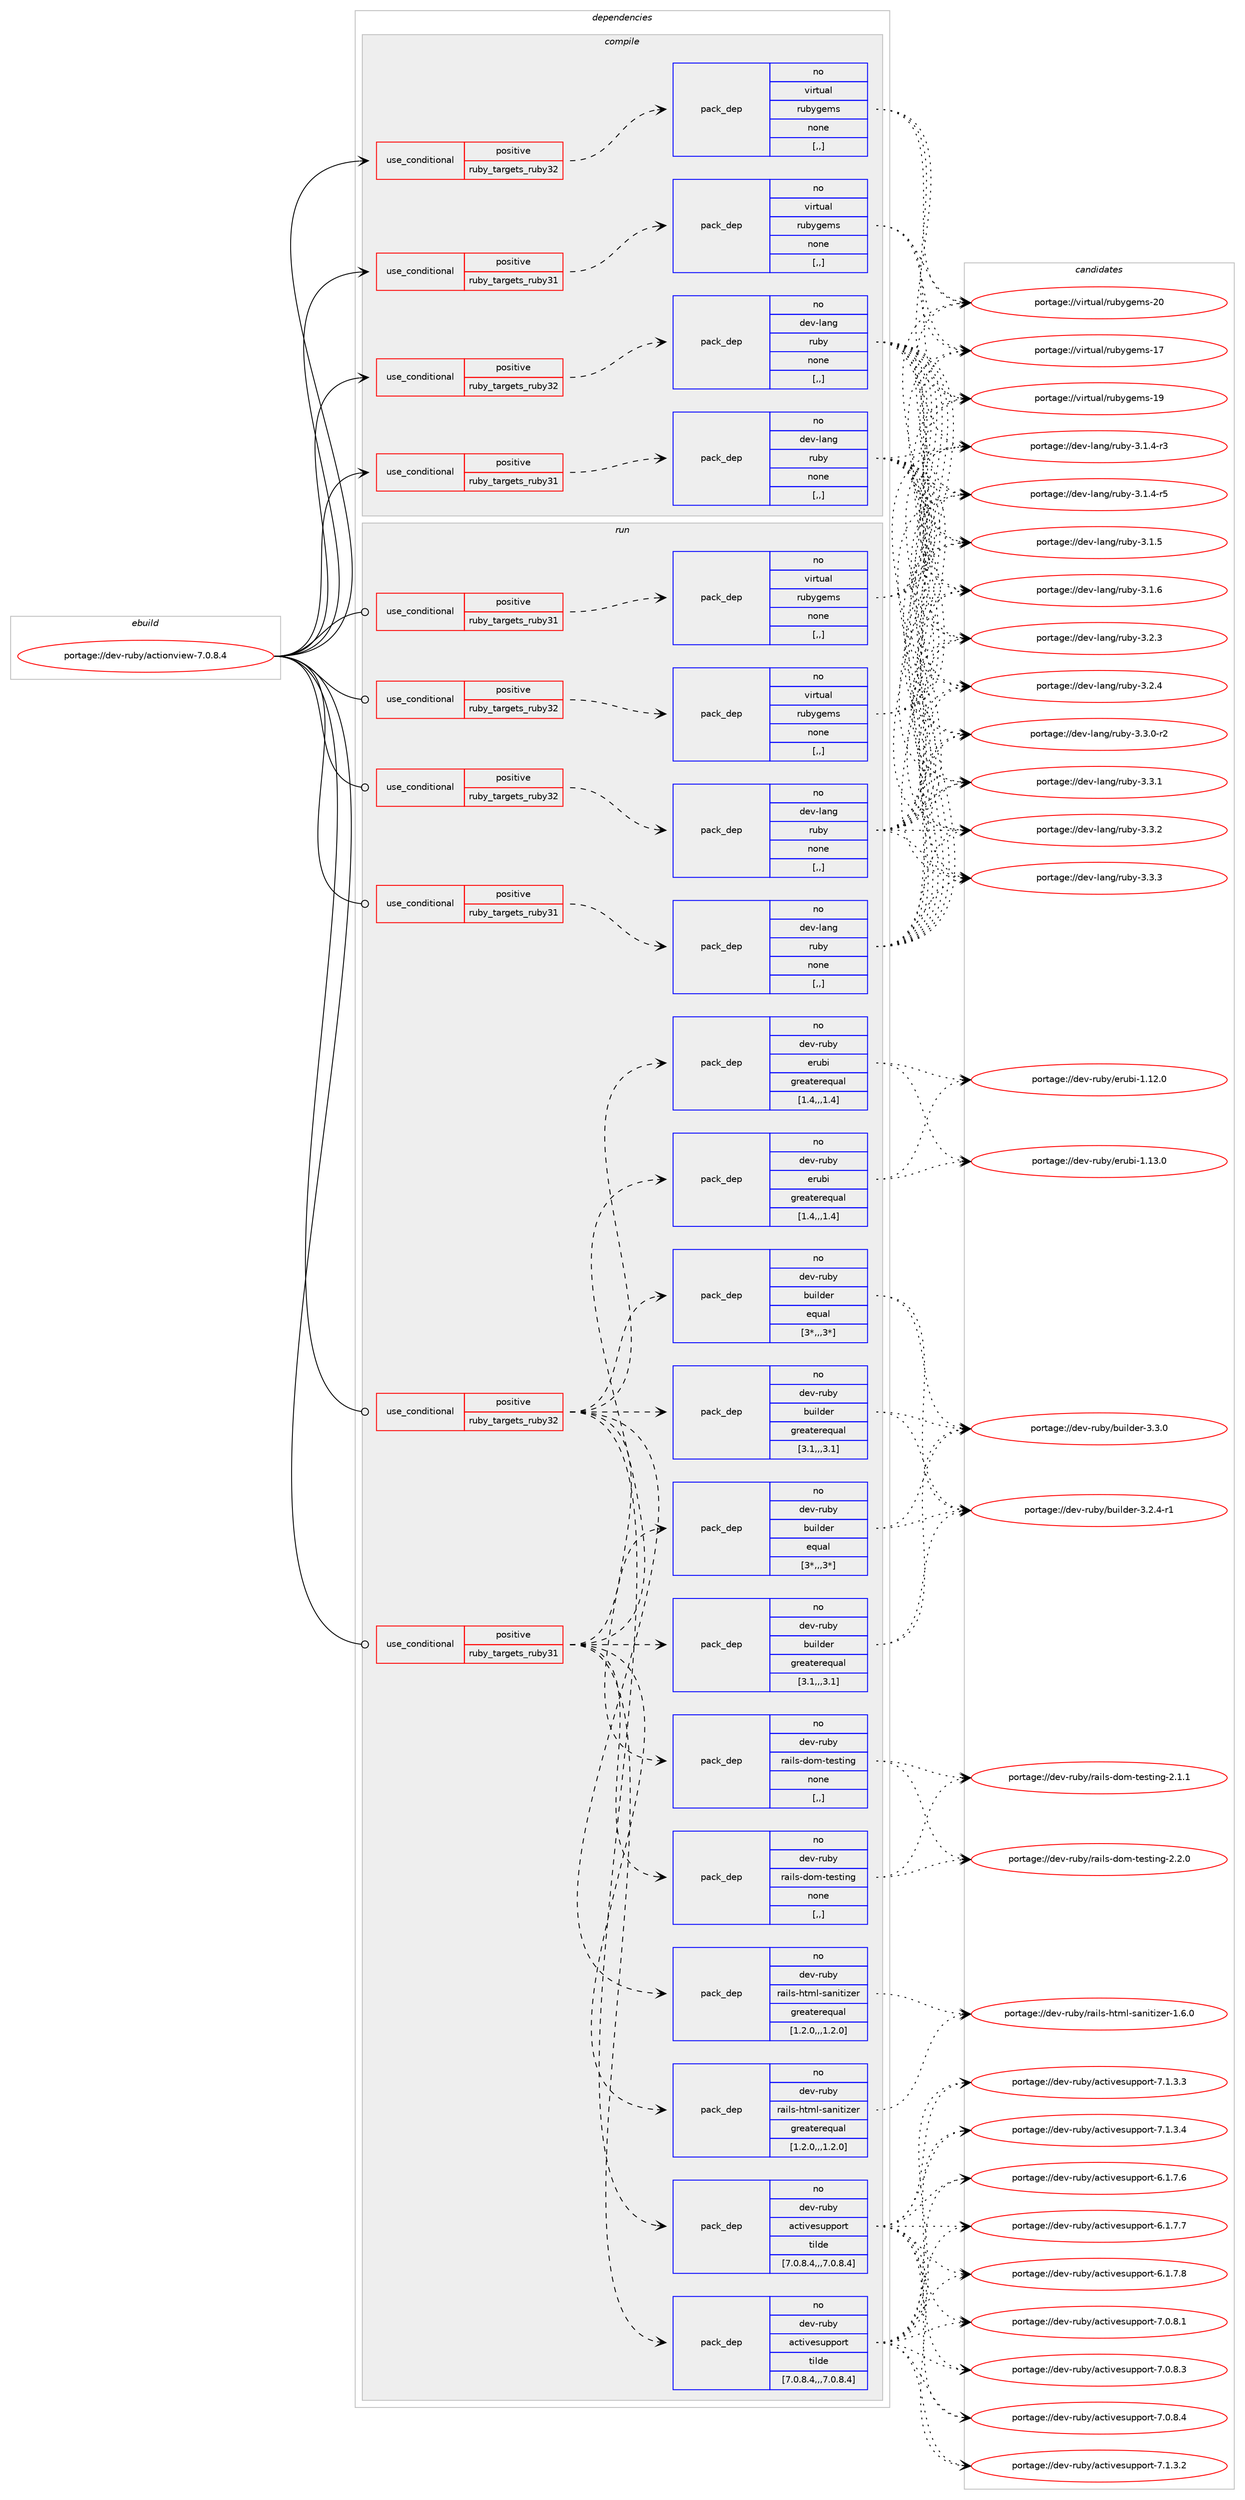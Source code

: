 digraph prolog {

# *************
# Graph options
# *************

newrank=true;
concentrate=true;
compound=true;
graph [rankdir=LR,fontname=Helvetica,fontsize=10,ranksep=1.5];#, ranksep=2.5, nodesep=0.2];
edge  [arrowhead=vee];
node  [fontname=Helvetica,fontsize=10];

# **********
# The ebuild
# **********

subgraph cluster_leftcol {
color=gray;
rank=same;
label=<<i>ebuild</i>>;
id [label="portage://dev-ruby/actionview-7.0.8.4", color=red, width=4, href="../dev-ruby/actionview-7.0.8.4.svg"];
}

# ****************
# The dependencies
# ****************

subgraph cluster_midcol {
color=gray;
label=<<i>dependencies</i>>;
subgraph cluster_compile {
fillcolor="#eeeeee";
style=filled;
label=<<i>compile</i>>;
subgraph cond42156 {
dependency170263 [label=<<TABLE BORDER="0" CELLBORDER="1" CELLSPACING="0" CELLPADDING="4"><TR><TD ROWSPAN="3" CELLPADDING="10">use_conditional</TD></TR><TR><TD>positive</TD></TR><TR><TD>ruby_targets_ruby31</TD></TR></TABLE>>, shape=none, color=red];
subgraph pack126863 {
dependency170264 [label=<<TABLE BORDER="0" CELLBORDER="1" CELLSPACING="0" CELLPADDING="4" WIDTH="220"><TR><TD ROWSPAN="6" CELLPADDING="30">pack_dep</TD></TR><TR><TD WIDTH="110">no</TD></TR><TR><TD>dev-lang</TD></TR><TR><TD>ruby</TD></TR><TR><TD>none</TD></TR><TR><TD>[,,]</TD></TR></TABLE>>, shape=none, color=blue];
}
dependency170263:e -> dependency170264:w [weight=20,style="dashed",arrowhead="vee"];
}
id:e -> dependency170263:w [weight=20,style="solid",arrowhead="vee"];
subgraph cond42157 {
dependency170265 [label=<<TABLE BORDER="0" CELLBORDER="1" CELLSPACING="0" CELLPADDING="4"><TR><TD ROWSPAN="3" CELLPADDING="10">use_conditional</TD></TR><TR><TD>positive</TD></TR><TR><TD>ruby_targets_ruby31</TD></TR></TABLE>>, shape=none, color=red];
subgraph pack126864 {
dependency170266 [label=<<TABLE BORDER="0" CELLBORDER="1" CELLSPACING="0" CELLPADDING="4" WIDTH="220"><TR><TD ROWSPAN="6" CELLPADDING="30">pack_dep</TD></TR><TR><TD WIDTH="110">no</TD></TR><TR><TD>virtual</TD></TR><TR><TD>rubygems</TD></TR><TR><TD>none</TD></TR><TR><TD>[,,]</TD></TR></TABLE>>, shape=none, color=blue];
}
dependency170265:e -> dependency170266:w [weight=20,style="dashed",arrowhead="vee"];
}
id:e -> dependency170265:w [weight=20,style="solid",arrowhead="vee"];
subgraph cond42158 {
dependency170267 [label=<<TABLE BORDER="0" CELLBORDER="1" CELLSPACING="0" CELLPADDING="4"><TR><TD ROWSPAN="3" CELLPADDING="10">use_conditional</TD></TR><TR><TD>positive</TD></TR><TR><TD>ruby_targets_ruby32</TD></TR></TABLE>>, shape=none, color=red];
subgraph pack126865 {
dependency170268 [label=<<TABLE BORDER="0" CELLBORDER="1" CELLSPACING="0" CELLPADDING="4" WIDTH="220"><TR><TD ROWSPAN="6" CELLPADDING="30">pack_dep</TD></TR><TR><TD WIDTH="110">no</TD></TR><TR><TD>dev-lang</TD></TR><TR><TD>ruby</TD></TR><TR><TD>none</TD></TR><TR><TD>[,,]</TD></TR></TABLE>>, shape=none, color=blue];
}
dependency170267:e -> dependency170268:w [weight=20,style="dashed",arrowhead="vee"];
}
id:e -> dependency170267:w [weight=20,style="solid",arrowhead="vee"];
subgraph cond42159 {
dependency170269 [label=<<TABLE BORDER="0" CELLBORDER="1" CELLSPACING="0" CELLPADDING="4"><TR><TD ROWSPAN="3" CELLPADDING="10">use_conditional</TD></TR><TR><TD>positive</TD></TR><TR><TD>ruby_targets_ruby32</TD></TR></TABLE>>, shape=none, color=red];
subgraph pack126866 {
dependency170270 [label=<<TABLE BORDER="0" CELLBORDER="1" CELLSPACING="0" CELLPADDING="4" WIDTH="220"><TR><TD ROWSPAN="6" CELLPADDING="30">pack_dep</TD></TR><TR><TD WIDTH="110">no</TD></TR><TR><TD>virtual</TD></TR><TR><TD>rubygems</TD></TR><TR><TD>none</TD></TR><TR><TD>[,,]</TD></TR></TABLE>>, shape=none, color=blue];
}
dependency170269:e -> dependency170270:w [weight=20,style="dashed",arrowhead="vee"];
}
id:e -> dependency170269:w [weight=20,style="solid",arrowhead="vee"];
}
subgraph cluster_compileandrun {
fillcolor="#eeeeee";
style=filled;
label=<<i>compile and run</i>>;
}
subgraph cluster_run {
fillcolor="#eeeeee";
style=filled;
label=<<i>run</i>>;
subgraph cond42160 {
dependency170271 [label=<<TABLE BORDER="0" CELLBORDER="1" CELLSPACING="0" CELLPADDING="4"><TR><TD ROWSPAN="3" CELLPADDING="10">use_conditional</TD></TR><TR><TD>positive</TD></TR><TR><TD>ruby_targets_ruby31</TD></TR></TABLE>>, shape=none, color=red];
subgraph pack126867 {
dependency170272 [label=<<TABLE BORDER="0" CELLBORDER="1" CELLSPACING="0" CELLPADDING="4" WIDTH="220"><TR><TD ROWSPAN="6" CELLPADDING="30">pack_dep</TD></TR><TR><TD WIDTH="110">no</TD></TR><TR><TD>dev-lang</TD></TR><TR><TD>ruby</TD></TR><TR><TD>none</TD></TR><TR><TD>[,,]</TD></TR></TABLE>>, shape=none, color=blue];
}
dependency170271:e -> dependency170272:w [weight=20,style="dashed",arrowhead="vee"];
}
id:e -> dependency170271:w [weight=20,style="solid",arrowhead="odot"];
subgraph cond42161 {
dependency170273 [label=<<TABLE BORDER="0" CELLBORDER="1" CELLSPACING="0" CELLPADDING="4"><TR><TD ROWSPAN="3" CELLPADDING="10">use_conditional</TD></TR><TR><TD>positive</TD></TR><TR><TD>ruby_targets_ruby31</TD></TR></TABLE>>, shape=none, color=red];
subgraph pack126868 {
dependency170274 [label=<<TABLE BORDER="0" CELLBORDER="1" CELLSPACING="0" CELLPADDING="4" WIDTH="220"><TR><TD ROWSPAN="6" CELLPADDING="30">pack_dep</TD></TR><TR><TD WIDTH="110">no</TD></TR><TR><TD>dev-ruby</TD></TR><TR><TD>activesupport</TD></TR><TR><TD>tilde</TD></TR><TR><TD>[7.0.8.4,,,7.0.8.4]</TD></TR></TABLE>>, shape=none, color=blue];
}
dependency170273:e -> dependency170274:w [weight=20,style="dashed",arrowhead="vee"];
subgraph pack126869 {
dependency170275 [label=<<TABLE BORDER="0" CELLBORDER="1" CELLSPACING="0" CELLPADDING="4" WIDTH="220"><TR><TD ROWSPAN="6" CELLPADDING="30">pack_dep</TD></TR><TR><TD WIDTH="110">no</TD></TR><TR><TD>dev-ruby</TD></TR><TR><TD>builder</TD></TR><TR><TD>greaterequal</TD></TR><TR><TD>[3.1,,,3.1]</TD></TR></TABLE>>, shape=none, color=blue];
}
dependency170273:e -> dependency170275:w [weight=20,style="dashed",arrowhead="vee"];
subgraph pack126870 {
dependency170276 [label=<<TABLE BORDER="0" CELLBORDER="1" CELLSPACING="0" CELLPADDING="4" WIDTH="220"><TR><TD ROWSPAN="6" CELLPADDING="30">pack_dep</TD></TR><TR><TD WIDTH="110">no</TD></TR><TR><TD>dev-ruby</TD></TR><TR><TD>builder</TD></TR><TR><TD>equal</TD></TR><TR><TD>[3*,,,3*]</TD></TR></TABLE>>, shape=none, color=blue];
}
dependency170273:e -> dependency170276:w [weight=20,style="dashed",arrowhead="vee"];
subgraph pack126871 {
dependency170277 [label=<<TABLE BORDER="0" CELLBORDER="1" CELLSPACING="0" CELLPADDING="4" WIDTH="220"><TR><TD ROWSPAN="6" CELLPADDING="30">pack_dep</TD></TR><TR><TD WIDTH="110">no</TD></TR><TR><TD>dev-ruby</TD></TR><TR><TD>erubi</TD></TR><TR><TD>greaterequal</TD></TR><TR><TD>[1.4,,,1.4]</TD></TR></TABLE>>, shape=none, color=blue];
}
dependency170273:e -> dependency170277:w [weight=20,style="dashed",arrowhead="vee"];
subgraph pack126872 {
dependency170278 [label=<<TABLE BORDER="0" CELLBORDER="1" CELLSPACING="0" CELLPADDING="4" WIDTH="220"><TR><TD ROWSPAN="6" CELLPADDING="30">pack_dep</TD></TR><TR><TD WIDTH="110">no</TD></TR><TR><TD>dev-ruby</TD></TR><TR><TD>rails-html-sanitizer</TD></TR><TR><TD>greaterequal</TD></TR><TR><TD>[1.2.0,,,1.2.0]</TD></TR></TABLE>>, shape=none, color=blue];
}
dependency170273:e -> dependency170278:w [weight=20,style="dashed",arrowhead="vee"];
subgraph pack126873 {
dependency170279 [label=<<TABLE BORDER="0" CELLBORDER="1" CELLSPACING="0" CELLPADDING="4" WIDTH="220"><TR><TD ROWSPAN="6" CELLPADDING="30">pack_dep</TD></TR><TR><TD WIDTH="110">no</TD></TR><TR><TD>dev-ruby</TD></TR><TR><TD>rails-dom-testing</TD></TR><TR><TD>none</TD></TR><TR><TD>[,,]</TD></TR></TABLE>>, shape=none, color=blue];
}
dependency170273:e -> dependency170279:w [weight=20,style="dashed",arrowhead="vee"];
}
id:e -> dependency170273:w [weight=20,style="solid",arrowhead="odot"];
subgraph cond42162 {
dependency170280 [label=<<TABLE BORDER="0" CELLBORDER="1" CELLSPACING="0" CELLPADDING="4"><TR><TD ROWSPAN="3" CELLPADDING="10">use_conditional</TD></TR><TR><TD>positive</TD></TR><TR><TD>ruby_targets_ruby31</TD></TR></TABLE>>, shape=none, color=red];
subgraph pack126874 {
dependency170281 [label=<<TABLE BORDER="0" CELLBORDER="1" CELLSPACING="0" CELLPADDING="4" WIDTH="220"><TR><TD ROWSPAN="6" CELLPADDING="30">pack_dep</TD></TR><TR><TD WIDTH="110">no</TD></TR><TR><TD>virtual</TD></TR><TR><TD>rubygems</TD></TR><TR><TD>none</TD></TR><TR><TD>[,,]</TD></TR></TABLE>>, shape=none, color=blue];
}
dependency170280:e -> dependency170281:w [weight=20,style="dashed",arrowhead="vee"];
}
id:e -> dependency170280:w [weight=20,style="solid",arrowhead="odot"];
subgraph cond42163 {
dependency170282 [label=<<TABLE BORDER="0" CELLBORDER="1" CELLSPACING="0" CELLPADDING="4"><TR><TD ROWSPAN="3" CELLPADDING="10">use_conditional</TD></TR><TR><TD>positive</TD></TR><TR><TD>ruby_targets_ruby32</TD></TR></TABLE>>, shape=none, color=red];
subgraph pack126875 {
dependency170283 [label=<<TABLE BORDER="0" CELLBORDER="1" CELLSPACING="0" CELLPADDING="4" WIDTH="220"><TR><TD ROWSPAN="6" CELLPADDING="30">pack_dep</TD></TR><TR><TD WIDTH="110">no</TD></TR><TR><TD>dev-lang</TD></TR><TR><TD>ruby</TD></TR><TR><TD>none</TD></TR><TR><TD>[,,]</TD></TR></TABLE>>, shape=none, color=blue];
}
dependency170282:e -> dependency170283:w [weight=20,style="dashed",arrowhead="vee"];
}
id:e -> dependency170282:w [weight=20,style="solid",arrowhead="odot"];
subgraph cond42164 {
dependency170284 [label=<<TABLE BORDER="0" CELLBORDER="1" CELLSPACING="0" CELLPADDING="4"><TR><TD ROWSPAN="3" CELLPADDING="10">use_conditional</TD></TR><TR><TD>positive</TD></TR><TR><TD>ruby_targets_ruby32</TD></TR></TABLE>>, shape=none, color=red];
subgraph pack126876 {
dependency170285 [label=<<TABLE BORDER="0" CELLBORDER="1" CELLSPACING="0" CELLPADDING="4" WIDTH="220"><TR><TD ROWSPAN="6" CELLPADDING="30">pack_dep</TD></TR><TR><TD WIDTH="110">no</TD></TR><TR><TD>dev-ruby</TD></TR><TR><TD>activesupport</TD></TR><TR><TD>tilde</TD></TR><TR><TD>[7.0.8.4,,,7.0.8.4]</TD></TR></TABLE>>, shape=none, color=blue];
}
dependency170284:e -> dependency170285:w [weight=20,style="dashed",arrowhead="vee"];
subgraph pack126877 {
dependency170286 [label=<<TABLE BORDER="0" CELLBORDER="1" CELLSPACING="0" CELLPADDING="4" WIDTH="220"><TR><TD ROWSPAN="6" CELLPADDING="30">pack_dep</TD></TR><TR><TD WIDTH="110">no</TD></TR><TR><TD>dev-ruby</TD></TR><TR><TD>builder</TD></TR><TR><TD>greaterequal</TD></TR><TR><TD>[3.1,,,3.1]</TD></TR></TABLE>>, shape=none, color=blue];
}
dependency170284:e -> dependency170286:w [weight=20,style="dashed",arrowhead="vee"];
subgraph pack126878 {
dependency170287 [label=<<TABLE BORDER="0" CELLBORDER="1" CELLSPACING="0" CELLPADDING="4" WIDTH="220"><TR><TD ROWSPAN="6" CELLPADDING="30">pack_dep</TD></TR><TR><TD WIDTH="110">no</TD></TR><TR><TD>dev-ruby</TD></TR><TR><TD>builder</TD></TR><TR><TD>equal</TD></TR><TR><TD>[3*,,,3*]</TD></TR></TABLE>>, shape=none, color=blue];
}
dependency170284:e -> dependency170287:w [weight=20,style="dashed",arrowhead="vee"];
subgraph pack126879 {
dependency170288 [label=<<TABLE BORDER="0" CELLBORDER="1" CELLSPACING="0" CELLPADDING="4" WIDTH="220"><TR><TD ROWSPAN="6" CELLPADDING="30">pack_dep</TD></TR><TR><TD WIDTH="110">no</TD></TR><TR><TD>dev-ruby</TD></TR><TR><TD>erubi</TD></TR><TR><TD>greaterequal</TD></TR><TR><TD>[1.4,,,1.4]</TD></TR></TABLE>>, shape=none, color=blue];
}
dependency170284:e -> dependency170288:w [weight=20,style="dashed",arrowhead="vee"];
subgraph pack126880 {
dependency170289 [label=<<TABLE BORDER="0" CELLBORDER="1" CELLSPACING="0" CELLPADDING="4" WIDTH="220"><TR><TD ROWSPAN="6" CELLPADDING="30">pack_dep</TD></TR><TR><TD WIDTH="110">no</TD></TR><TR><TD>dev-ruby</TD></TR><TR><TD>rails-html-sanitizer</TD></TR><TR><TD>greaterequal</TD></TR><TR><TD>[1.2.0,,,1.2.0]</TD></TR></TABLE>>, shape=none, color=blue];
}
dependency170284:e -> dependency170289:w [weight=20,style="dashed",arrowhead="vee"];
subgraph pack126881 {
dependency170290 [label=<<TABLE BORDER="0" CELLBORDER="1" CELLSPACING="0" CELLPADDING="4" WIDTH="220"><TR><TD ROWSPAN="6" CELLPADDING="30">pack_dep</TD></TR><TR><TD WIDTH="110">no</TD></TR><TR><TD>dev-ruby</TD></TR><TR><TD>rails-dom-testing</TD></TR><TR><TD>none</TD></TR><TR><TD>[,,]</TD></TR></TABLE>>, shape=none, color=blue];
}
dependency170284:e -> dependency170290:w [weight=20,style="dashed",arrowhead="vee"];
}
id:e -> dependency170284:w [weight=20,style="solid",arrowhead="odot"];
subgraph cond42165 {
dependency170291 [label=<<TABLE BORDER="0" CELLBORDER="1" CELLSPACING="0" CELLPADDING="4"><TR><TD ROWSPAN="3" CELLPADDING="10">use_conditional</TD></TR><TR><TD>positive</TD></TR><TR><TD>ruby_targets_ruby32</TD></TR></TABLE>>, shape=none, color=red];
subgraph pack126882 {
dependency170292 [label=<<TABLE BORDER="0" CELLBORDER="1" CELLSPACING="0" CELLPADDING="4" WIDTH="220"><TR><TD ROWSPAN="6" CELLPADDING="30">pack_dep</TD></TR><TR><TD WIDTH="110">no</TD></TR><TR><TD>virtual</TD></TR><TR><TD>rubygems</TD></TR><TR><TD>none</TD></TR><TR><TD>[,,]</TD></TR></TABLE>>, shape=none, color=blue];
}
dependency170291:e -> dependency170292:w [weight=20,style="dashed",arrowhead="vee"];
}
id:e -> dependency170291:w [weight=20,style="solid",arrowhead="odot"];
}
}

# **************
# The candidates
# **************

subgraph cluster_choices {
rank=same;
color=gray;
label=<<i>candidates</i>>;

subgraph choice126863 {
color=black;
nodesep=1;
choice100101118451089711010347114117981214551464946524511451 [label="portage://dev-lang/ruby-3.1.4-r3", color=red, width=4,href="../dev-lang/ruby-3.1.4-r3.svg"];
choice100101118451089711010347114117981214551464946524511453 [label="portage://dev-lang/ruby-3.1.4-r5", color=red, width=4,href="../dev-lang/ruby-3.1.4-r5.svg"];
choice10010111845108971101034711411798121455146494653 [label="portage://dev-lang/ruby-3.1.5", color=red, width=4,href="../dev-lang/ruby-3.1.5.svg"];
choice10010111845108971101034711411798121455146494654 [label="portage://dev-lang/ruby-3.1.6", color=red, width=4,href="../dev-lang/ruby-3.1.6.svg"];
choice10010111845108971101034711411798121455146504651 [label="portage://dev-lang/ruby-3.2.3", color=red, width=4,href="../dev-lang/ruby-3.2.3.svg"];
choice10010111845108971101034711411798121455146504652 [label="portage://dev-lang/ruby-3.2.4", color=red, width=4,href="../dev-lang/ruby-3.2.4.svg"];
choice100101118451089711010347114117981214551465146484511450 [label="portage://dev-lang/ruby-3.3.0-r2", color=red, width=4,href="../dev-lang/ruby-3.3.0-r2.svg"];
choice10010111845108971101034711411798121455146514649 [label="portage://dev-lang/ruby-3.3.1", color=red, width=4,href="../dev-lang/ruby-3.3.1.svg"];
choice10010111845108971101034711411798121455146514650 [label="portage://dev-lang/ruby-3.3.2", color=red, width=4,href="../dev-lang/ruby-3.3.2.svg"];
choice10010111845108971101034711411798121455146514651 [label="portage://dev-lang/ruby-3.3.3", color=red, width=4,href="../dev-lang/ruby-3.3.3.svg"];
dependency170264:e -> choice100101118451089711010347114117981214551464946524511451:w [style=dotted,weight="100"];
dependency170264:e -> choice100101118451089711010347114117981214551464946524511453:w [style=dotted,weight="100"];
dependency170264:e -> choice10010111845108971101034711411798121455146494653:w [style=dotted,weight="100"];
dependency170264:e -> choice10010111845108971101034711411798121455146494654:w [style=dotted,weight="100"];
dependency170264:e -> choice10010111845108971101034711411798121455146504651:w [style=dotted,weight="100"];
dependency170264:e -> choice10010111845108971101034711411798121455146504652:w [style=dotted,weight="100"];
dependency170264:e -> choice100101118451089711010347114117981214551465146484511450:w [style=dotted,weight="100"];
dependency170264:e -> choice10010111845108971101034711411798121455146514649:w [style=dotted,weight="100"];
dependency170264:e -> choice10010111845108971101034711411798121455146514650:w [style=dotted,weight="100"];
dependency170264:e -> choice10010111845108971101034711411798121455146514651:w [style=dotted,weight="100"];
}
subgraph choice126864 {
color=black;
nodesep=1;
choice118105114116117971084711411798121103101109115454955 [label="portage://virtual/rubygems-17", color=red, width=4,href="../virtual/rubygems-17.svg"];
choice118105114116117971084711411798121103101109115454957 [label="portage://virtual/rubygems-19", color=red, width=4,href="../virtual/rubygems-19.svg"];
choice118105114116117971084711411798121103101109115455048 [label="portage://virtual/rubygems-20", color=red, width=4,href="../virtual/rubygems-20.svg"];
dependency170266:e -> choice118105114116117971084711411798121103101109115454955:w [style=dotted,weight="100"];
dependency170266:e -> choice118105114116117971084711411798121103101109115454957:w [style=dotted,weight="100"];
dependency170266:e -> choice118105114116117971084711411798121103101109115455048:w [style=dotted,weight="100"];
}
subgraph choice126865 {
color=black;
nodesep=1;
choice100101118451089711010347114117981214551464946524511451 [label="portage://dev-lang/ruby-3.1.4-r3", color=red, width=4,href="../dev-lang/ruby-3.1.4-r3.svg"];
choice100101118451089711010347114117981214551464946524511453 [label="portage://dev-lang/ruby-3.1.4-r5", color=red, width=4,href="../dev-lang/ruby-3.1.4-r5.svg"];
choice10010111845108971101034711411798121455146494653 [label="portage://dev-lang/ruby-3.1.5", color=red, width=4,href="../dev-lang/ruby-3.1.5.svg"];
choice10010111845108971101034711411798121455146494654 [label="portage://dev-lang/ruby-3.1.6", color=red, width=4,href="../dev-lang/ruby-3.1.6.svg"];
choice10010111845108971101034711411798121455146504651 [label="portage://dev-lang/ruby-3.2.3", color=red, width=4,href="../dev-lang/ruby-3.2.3.svg"];
choice10010111845108971101034711411798121455146504652 [label="portage://dev-lang/ruby-3.2.4", color=red, width=4,href="../dev-lang/ruby-3.2.4.svg"];
choice100101118451089711010347114117981214551465146484511450 [label="portage://dev-lang/ruby-3.3.0-r2", color=red, width=4,href="../dev-lang/ruby-3.3.0-r2.svg"];
choice10010111845108971101034711411798121455146514649 [label="portage://dev-lang/ruby-3.3.1", color=red, width=4,href="../dev-lang/ruby-3.3.1.svg"];
choice10010111845108971101034711411798121455146514650 [label="portage://dev-lang/ruby-3.3.2", color=red, width=4,href="../dev-lang/ruby-3.3.2.svg"];
choice10010111845108971101034711411798121455146514651 [label="portage://dev-lang/ruby-3.3.3", color=red, width=4,href="../dev-lang/ruby-3.3.3.svg"];
dependency170268:e -> choice100101118451089711010347114117981214551464946524511451:w [style=dotted,weight="100"];
dependency170268:e -> choice100101118451089711010347114117981214551464946524511453:w [style=dotted,weight="100"];
dependency170268:e -> choice10010111845108971101034711411798121455146494653:w [style=dotted,weight="100"];
dependency170268:e -> choice10010111845108971101034711411798121455146494654:w [style=dotted,weight="100"];
dependency170268:e -> choice10010111845108971101034711411798121455146504651:w [style=dotted,weight="100"];
dependency170268:e -> choice10010111845108971101034711411798121455146504652:w [style=dotted,weight="100"];
dependency170268:e -> choice100101118451089711010347114117981214551465146484511450:w [style=dotted,weight="100"];
dependency170268:e -> choice10010111845108971101034711411798121455146514649:w [style=dotted,weight="100"];
dependency170268:e -> choice10010111845108971101034711411798121455146514650:w [style=dotted,weight="100"];
dependency170268:e -> choice10010111845108971101034711411798121455146514651:w [style=dotted,weight="100"];
}
subgraph choice126866 {
color=black;
nodesep=1;
choice118105114116117971084711411798121103101109115454955 [label="portage://virtual/rubygems-17", color=red, width=4,href="../virtual/rubygems-17.svg"];
choice118105114116117971084711411798121103101109115454957 [label="portage://virtual/rubygems-19", color=red, width=4,href="../virtual/rubygems-19.svg"];
choice118105114116117971084711411798121103101109115455048 [label="portage://virtual/rubygems-20", color=red, width=4,href="../virtual/rubygems-20.svg"];
dependency170270:e -> choice118105114116117971084711411798121103101109115454955:w [style=dotted,weight="100"];
dependency170270:e -> choice118105114116117971084711411798121103101109115454957:w [style=dotted,weight="100"];
dependency170270:e -> choice118105114116117971084711411798121103101109115455048:w [style=dotted,weight="100"];
}
subgraph choice126867 {
color=black;
nodesep=1;
choice100101118451089711010347114117981214551464946524511451 [label="portage://dev-lang/ruby-3.1.4-r3", color=red, width=4,href="../dev-lang/ruby-3.1.4-r3.svg"];
choice100101118451089711010347114117981214551464946524511453 [label="portage://dev-lang/ruby-3.1.4-r5", color=red, width=4,href="../dev-lang/ruby-3.1.4-r5.svg"];
choice10010111845108971101034711411798121455146494653 [label="portage://dev-lang/ruby-3.1.5", color=red, width=4,href="../dev-lang/ruby-3.1.5.svg"];
choice10010111845108971101034711411798121455146494654 [label="portage://dev-lang/ruby-3.1.6", color=red, width=4,href="../dev-lang/ruby-3.1.6.svg"];
choice10010111845108971101034711411798121455146504651 [label="portage://dev-lang/ruby-3.2.3", color=red, width=4,href="../dev-lang/ruby-3.2.3.svg"];
choice10010111845108971101034711411798121455146504652 [label="portage://dev-lang/ruby-3.2.4", color=red, width=4,href="../dev-lang/ruby-3.2.4.svg"];
choice100101118451089711010347114117981214551465146484511450 [label="portage://dev-lang/ruby-3.3.0-r2", color=red, width=4,href="../dev-lang/ruby-3.3.0-r2.svg"];
choice10010111845108971101034711411798121455146514649 [label="portage://dev-lang/ruby-3.3.1", color=red, width=4,href="../dev-lang/ruby-3.3.1.svg"];
choice10010111845108971101034711411798121455146514650 [label="portage://dev-lang/ruby-3.3.2", color=red, width=4,href="../dev-lang/ruby-3.3.2.svg"];
choice10010111845108971101034711411798121455146514651 [label="portage://dev-lang/ruby-3.3.3", color=red, width=4,href="../dev-lang/ruby-3.3.3.svg"];
dependency170272:e -> choice100101118451089711010347114117981214551464946524511451:w [style=dotted,weight="100"];
dependency170272:e -> choice100101118451089711010347114117981214551464946524511453:w [style=dotted,weight="100"];
dependency170272:e -> choice10010111845108971101034711411798121455146494653:w [style=dotted,weight="100"];
dependency170272:e -> choice10010111845108971101034711411798121455146494654:w [style=dotted,weight="100"];
dependency170272:e -> choice10010111845108971101034711411798121455146504651:w [style=dotted,weight="100"];
dependency170272:e -> choice10010111845108971101034711411798121455146504652:w [style=dotted,weight="100"];
dependency170272:e -> choice100101118451089711010347114117981214551465146484511450:w [style=dotted,weight="100"];
dependency170272:e -> choice10010111845108971101034711411798121455146514649:w [style=dotted,weight="100"];
dependency170272:e -> choice10010111845108971101034711411798121455146514650:w [style=dotted,weight="100"];
dependency170272:e -> choice10010111845108971101034711411798121455146514651:w [style=dotted,weight="100"];
}
subgraph choice126868 {
color=black;
nodesep=1;
choice10010111845114117981214797991161051181011151171121121111141164554464946554654 [label="portage://dev-ruby/activesupport-6.1.7.6", color=red, width=4,href="../dev-ruby/activesupport-6.1.7.6.svg"];
choice10010111845114117981214797991161051181011151171121121111141164554464946554655 [label="portage://dev-ruby/activesupport-6.1.7.7", color=red, width=4,href="../dev-ruby/activesupport-6.1.7.7.svg"];
choice10010111845114117981214797991161051181011151171121121111141164554464946554656 [label="portage://dev-ruby/activesupport-6.1.7.8", color=red, width=4,href="../dev-ruby/activesupport-6.1.7.8.svg"];
choice10010111845114117981214797991161051181011151171121121111141164555464846564649 [label="portage://dev-ruby/activesupport-7.0.8.1", color=red, width=4,href="../dev-ruby/activesupport-7.0.8.1.svg"];
choice10010111845114117981214797991161051181011151171121121111141164555464846564651 [label="portage://dev-ruby/activesupport-7.0.8.3", color=red, width=4,href="../dev-ruby/activesupport-7.0.8.3.svg"];
choice10010111845114117981214797991161051181011151171121121111141164555464846564652 [label="portage://dev-ruby/activesupport-7.0.8.4", color=red, width=4,href="../dev-ruby/activesupport-7.0.8.4.svg"];
choice10010111845114117981214797991161051181011151171121121111141164555464946514650 [label="portage://dev-ruby/activesupport-7.1.3.2", color=red, width=4,href="../dev-ruby/activesupport-7.1.3.2.svg"];
choice10010111845114117981214797991161051181011151171121121111141164555464946514651 [label="portage://dev-ruby/activesupport-7.1.3.3", color=red, width=4,href="../dev-ruby/activesupport-7.1.3.3.svg"];
choice10010111845114117981214797991161051181011151171121121111141164555464946514652 [label="portage://dev-ruby/activesupport-7.1.3.4", color=red, width=4,href="../dev-ruby/activesupport-7.1.3.4.svg"];
dependency170274:e -> choice10010111845114117981214797991161051181011151171121121111141164554464946554654:w [style=dotted,weight="100"];
dependency170274:e -> choice10010111845114117981214797991161051181011151171121121111141164554464946554655:w [style=dotted,weight="100"];
dependency170274:e -> choice10010111845114117981214797991161051181011151171121121111141164554464946554656:w [style=dotted,weight="100"];
dependency170274:e -> choice10010111845114117981214797991161051181011151171121121111141164555464846564649:w [style=dotted,weight="100"];
dependency170274:e -> choice10010111845114117981214797991161051181011151171121121111141164555464846564651:w [style=dotted,weight="100"];
dependency170274:e -> choice10010111845114117981214797991161051181011151171121121111141164555464846564652:w [style=dotted,weight="100"];
dependency170274:e -> choice10010111845114117981214797991161051181011151171121121111141164555464946514650:w [style=dotted,weight="100"];
dependency170274:e -> choice10010111845114117981214797991161051181011151171121121111141164555464946514651:w [style=dotted,weight="100"];
dependency170274:e -> choice10010111845114117981214797991161051181011151171121121111141164555464946514652:w [style=dotted,weight="100"];
}
subgraph choice126869 {
color=black;
nodesep=1;
choice100101118451141179812147981171051081001011144551465046524511449 [label="portage://dev-ruby/builder-3.2.4-r1", color=red, width=4,href="../dev-ruby/builder-3.2.4-r1.svg"];
choice10010111845114117981214798117105108100101114455146514648 [label="portage://dev-ruby/builder-3.3.0", color=red, width=4,href="../dev-ruby/builder-3.3.0.svg"];
dependency170275:e -> choice100101118451141179812147981171051081001011144551465046524511449:w [style=dotted,weight="100"];
dependency170275:e -> choice10010111845114117981214798117105108100101114455146514648:w [style=dotted,weight="100"];
}
subgraph choice126870 {
color=black;
nodesep=1;
choice100101118451141179812147981171051081001011144551465046524511449 [label="portage://dev-ruby/builder-3.2.4-r1", color=red, width=4,href="../dev-ruby/builder-3.2.4-r1.svg"];
choice10010111845114117981214798117105108100101114455146514648 [label="portage://dev-ruby/builder-3.3.0", color=red, width=4,href="../dev-ruby/builder-3.3.0.svg"];
dependency170276:e -> choice100101118451141179812147981171051081001011144551465046524511449:w [style=dotted,weight="100"];
dependency170276:e -> choice10010111845114117981214798117105108100101114455146514648:w [style=dotted,weight="100"];
}
subgraph choice126871 {
color=black;
nodesep=1;
choice1001011184511411798121471011141179810545494649504648 [label="portage://dev-ruby/erubi-1.12.0", color=red, width=4,href="../dev-ruby/erubi-1.12.0.svg"];
choice1001011184511411798121471011141179810545494649514648 [label="portage://dev-ruby/erubi-1.13.0", color=red, width=4,href="../dev-ruby/erubi-1.13.0.svg"];
dependency170277:e -> choice1001011184511411798121471011141179810545494649504648:w [style=dotted,weight="100"];
dependency170277:e -> choice1001011184511411798121471011141179810545494649514648:w [style=dotted,weight="100"];
}
subgraph choice126872 {
color=black;
nodesep=1;
choice10010111845114117981214711497105108115451041161091084511597110105116105122101114454946544648 [label="portage://dev-ruby/rails-html-sanitizer-1.6.0", color=red, width=4,href="../dev-ruby/rails-html-sanitizer-1.6.0.svg"];
dependency170278:e -> choice10010111845114117981214711497105108115451041161091084511597110105116105122101114454946544648:w [style=dotted,weight="100"];
}
subgraph choice126873 {
color=black;
nodesep=1;
choice100101118451141179812147114971051081154510011110945116101115116105110103455046494649 [label="portage://dev-ruby/rails-dom-testing-2.1.1", color=red, width=4,href="../dev-ruby/rails-dom-testing-2.1.1.svg"];
choice100101118451141179812147114971051081154510011110945116101115116105110103455046504648 [label="portage://dev-ruby/rails-dom-testing-2.2.0", color=red, width=4,href="../dev-ruby/rails-dom-testing-2.2.0.svg"];
dependency170279:e -> choice100101118451141179812147114971051081154510011110945116101115116105110103455046494649:w [style=dotted,weight="100"];
dependency170279:e -> choice100101118451141179812147114971051081154510011110945116101115116105110103455046504648:w [style=dotted,weight="100"];
}
subgraph choice126874 {
color=black;
nodesep=1;
choice118105114116117971084711411798121103101109115454955 [label="portage://virtual/rubygems-17", color=red, width=4,href="../virtual/rubygems-17.svg"];
choice118105114116117971084711411798121103101109115454957 [label="portage://virtual/rubygems-19", color=red, width=4,href="../virtual/rubygems-19.svg"];
choice118105114116117971084711411798121103101109115455048 [label="portage://virtual/rubygems-20", color=red, width=4,href="../virtual/rubygems-20.svg"];
dependency170281:e -> choice118105114116117971084711411798121103101109115454955:w [style=dotted,weight="100"];
dependency170281:e -> choice118105114116117971084711411798121103101109115454957:w [style=dotted,weight="100"];
dependency170281:e -> choice118105114116117971084711411798121103101109115455048:w [style=dotted,weight="100"];
}
subgraph choice126875 {
color=black;
nodesep=1;
choice100101118451089711010347114117981214551464946524511451 [label="portage://dev-lang/ruby-3.1.4-r3", color=red, width=4,href="../dev-lang/ruby-3.1.4-r3.svg"];
choice100101118451089711010347114117981214551464946524511453 [label="portage://dev-lang/ruby-3.1.4-r5", color=red, width=4,href="../dev-lang/ruby-3.1.4-r5.svg"];
choice10010111845108971101034711411798121455146494653 [label="portage://dev-lang/ruby-3.1.5", color=red, width=4,href="../dev-lang/ruby-3.1.5.svg"];
choice10010111845108971101034711411798121455146494654 [label="portage://dev-lang/ruby-3.1.6", color=red, width=4,href="../dev-lang/ruby-3.1.6.svg"];
choice10010111845108971101034711411798121455146504651 [label="portage://dev-lang/ruby-3.2.3", color=red, width=4,href="../dev-lang/ruby-3.2.3.svg"];
choice10010111845108971101034711411798121455146504652 [label="portage://dev-lang/ruby-3.2.4", color=red, width=4,href="../dev-lang/ruby-3.2.4.svg"];
choice100101118451089711010347114117981214551465146484511450 [label="portage://dev-lang/ruby-3.3.0-r2", color=red, width=4,href="../dev-lang/ruby-3.3.0-r2.svg"];
choice10010111845108971101034711411798121455146514649 [label="portage://dev-lang/ruby-3.3.1", color=red, width=4,href="../dev-lang/ruby-3.3.1.svg"];
choice10010111845108971101034711411798121455146514650 [label="portage://dev-lang/ruby-3.3.2", color=red, width=4,href="../dev-lang/ruby-3.3.2.svg"];
choice10010111845108971101034711411798121455146514651 [label="portage://dev-lang/ruby-3.3.3", color=red, width=4,href="../dev-lang/ruby-3.3.3.svg"];
dependency170283:e -> choice100101118451089711010347114117981214551464946524511451:w [style=dotted,weight="100"];
dependency170283:e -> choice100101118451089711010347114117981214551464946524511453:w [style=dotted,weight="100"];
dependency170283:e -> choice10010111845108971101034711411798121455146494653:w [style=dotted,weight="100"];
dependency170283:e -> choice10010111845108971101034711411798121455146494654:w [style=dotted,weight="100"];
dependency170283:e -> choice10010111845108971101034711411798121455146504651:w [style=dotted,weight="100"];
dependency170283:e -> choice10010111845108971101034711411798121455146504652:w [style=dotted,weight="100"];
dependency170283:e -> choice100101118451089711010347114117981214551465146484511450:w [style=dotted,weight="100"];
dependency170283:e -> choice10010111845108971101034711411798121455146514649:w [style=dotted,weight="100"];
dependency170283:e -> choice10010111845108971101034711411798121455146514650:w [style=dotted,weight="100"];
dependency170283:e -> choice10010111845108971101034711411798121455146514651:w [style=dotted,weight="100"];
}
subgraph choice126876 {
color=black;
nodesep=1;
choice10010111845114117981214797991161051181011151171121121111141164554464946554654 [label="portage://dev-ruby/activesupport-6.1.7.6", color=red, width=4,href="../dev-ruby/activesupport-6.1.7.6.svg"];
choice10010111845114117981214797991161051181011151171121121111141164554464946554655 [label="portage://dev-ruby/activesupport-6.1.7.7", color=red, width=4,href="../dev-ruby/activesupport-6.1.7.7.svg"];
choice10010111845114117981214797991161051181011151171121121111141164554464946554656 [label="portage://dev-ruby/activesupport-6.1.7.8", color=red, width=4,href="../dev-ruby/activesupport-6.1.7.8.svg"];
choice10010111845114117981214797991161051181011151171121121111141164555464846564649 [label="portage://dev-ruby/activesupport-7.0.8.1", color=red, width=4,href="../dev-ruby/activesupport-7.0.8.1.svg"];
choice10010111845114117981214797991161051181011151171121121111141164555464846564651 [label="portage://dev-ruby/activesupport-7.0.8.3", color=red, width=4,href="../dev-ruby/activesupport-7.0.8.3.svg"];
choice10010111845114117981214797991161051181011151171121121111141164555464846564652 [label="portage://dev-ruby/activesupport-7.0.8.4", color=red, width=4,href="../dev-ruby/activesupport-7.0.8.4.svg"];
choice10010111845114117981214797991161051181011151171121121111141164555464946514650 [label="portage://dev-ruby/activesupport-7.1.3.2", color=red, width=4,href="../dev-ruby/activesupport-7.1.3.2.svg"];
choice10010111845114117981214797991161051181011151171121121111141164555464946514651 [label="portage://dev-ruby/activesupport-7.1.3.3", color=red, width=4,href="../dev-ruby/activesupport-7.1.3.3.svg"];
choice10010111845114117981214797991161051181011151171121121111141164555464946514652 [label="portage://dev-ruby/activesupport-7.1.3.4", color=red, width=4,href="../dev-ruby/activesupport-7.1.3.4.svg"];
dependency170285:e -> choice10010111845114117981214797991161051181011151171121121111141164554464946554654:w [style=dotted,weight="100"];
dependency170285:e -> choice10010111845114117981214797991161051181011151171121121111141164554464946554655:w [style=dotted,weight="100"];
dependency170285:e -> choice10010111845114117981214797991161051181011151171121121111141164554464946554656:w [style=dotted,weight="100"];
dependency170285:e -> choice10010111845114117981214797991161051181011151171121121111141164555464846564649:w [style=dotted,weight="100"];
dependency170285:e -> choice10010111845114117981214797991161051181011151171121121111141164555464846564651:w [style=dotted,weight="100"];
dependency170285:e -> choice10010111845114117981214797991161051181011151171121121111141164555464846564652:w [style=dotted,weight="100"];
dependency170285:e -> choice10010111845114117981214797991161051181011151171121121111141164555464946514650:w [style=dotted,weight="100"];
dependency170285:e -> choice10010111845114117981214797991161051181011151171121121111141164555464946514651:w [style=dotted,weight="100"];
dependency170285:e -> choice10010111845114117981214797991161051181011151171121121111141164555464946514652:w [style=dotted,weight="100"];
}
subgraph choice126877 {
color=black;
nodesep=1;
choice100101118451141179812147981171051081001011144551465046524511449 [label="portage://dev-ruby/builder-3.2.4-r1", color=red, width=4,href="../dev-ruby/builder-3.2.4-r1.svg"];
choice10010111845114117981214798117105108100101114455146514648 [label="portage://dev-ruby/builder-3.3.0", color=red, width=4,href="../dev-ruby/builder-3.3.0.svg"];
dependency170286:e -> choice100101118451141179812147981171051081001011144551465046524511449:w [style=dotted,weight="100"];
dependency170286:e -> choice10010111845114117981214798117105108100101114455146514648:w [style=dotted,weight="100"];
}
subgraph choice126878 {
color=black;
nodesep=1;
choice100101118451141179812147981171051081001011144551465046524511449 [label="portage://dev-ruby/builder-3.2.4-r1", color=red, width=4,href="../dev-ruby/builder-3.2.4-r1.svg"];
choice10010111845114117981214798117105108100101114455146514648 [label="portage://dev-ruby/builder-3.3.0", color=red, width=4,href="../dev-ruby/builder-3.3.0.svg"];
dependency170287:e -> choice100101118451141179812147981171051081001011144551465046524511449:w [style=dotted,weight="100"];
dependency170287:e -> choice10010111845114117981214798117105108100101114455146514648:w [style=dotted,weight="100"];
}
subgraph choice126879 {
color=black;
nodesep=1;
choice1001011184511411798121471011141179810545494649504648 [label="portage://dev-ruby/erubi-1.12.0", color=red, width=4,href="../dev-ruby/erubi-1.12.0.svg"];
choice1001011184511411798121471011141179810545494649514648 [label="portage://dev-ruby/erubi-1.13.0", color=red, width=4,href="../dev-ruby/erubi-1.13.0.svg"];
dependency170288:e -> choice1001011184511411798121471011141179810545494649504648:w [style=dotted,weight="100"];
dependency170288:e -> choice1001011184511411798121471011141179810545494649514648:w [style=dotted,weight="100"];
}
subgraph choice126880 {
color=black;
nodesep=1;
choice10010111845114117981214711497105108115451041161091084511597110105116105122101114454946544648 [label="portage://dev-ruby/rails-html-sanitizer-1.6.0", color=red, width=4,href="../dev-ruby/rails-html-sanitizer-1.6.0.svg"];
dependency170289:e -> choice10010111845114117981214711497105108115451041161091084511597110105116105122101114454946544648:w [style=dotted,weight="100"];
}
subgraph choice126881 {
color=black;
nodesep=1;
choice100101118451141179812147114971051081154510011110945116101115116105110103455046494649 [label="portage://dev-ruby/rails-dom-testing-2.1.1", color=red, width=4,href="../dev-ruby/rails-dom-testing-2.1.1.svg"];
choice100101118451141179812147114971051081154510011110945116101115116105110103455046504648 [label="portage://dev-ruby/rails-dom-testing-2.2.0", color=red, width=4,href="../dev-ruby/rails-dom-testing-2.2.0.svg"];
dependency170290:e -> choice100101118451141179812147114971051081154510011110945116101115116105110103455046494649:w [style=dotted,weight="100"];
dependency170290:e -> choice100101118451141179812147114971051081154510011110945116101115116105110103455046504648:w [style=dotted,weight="100"];
}
subgraph choice126882 {
color=black;
nodesep=1;
choice118105114116117971084711411798121103101109115454955 [label="portage://virtual/rubygems-17", color=red, width=4,href="../virtual/rubygems-17.svg"];
choice118105114116117971084711411798121103101109115454957 [label="portage://virtual/rubygems-19", color=red, width=4,href="../virtual/rubygems-19.svg"];
choice118105114116117971084711411798121103101109115455048 [label="portage://virtual/rubygems-20", color=red, width=4,href="../virtual/rubygems-20.svg"];
dependency170292:e -> choice118105114116117971084711411798121103101109115454955:w [style=dotted,weight="100"];
dependency170292:e -> choice118105114116117971084711411798121103101109115454957:w [style=dotted,weight="100"];
dependency170292:e -> choice118105114116117971084711411798121103101109115455048:w [style=dotted,weight="100"];
}
}

}

